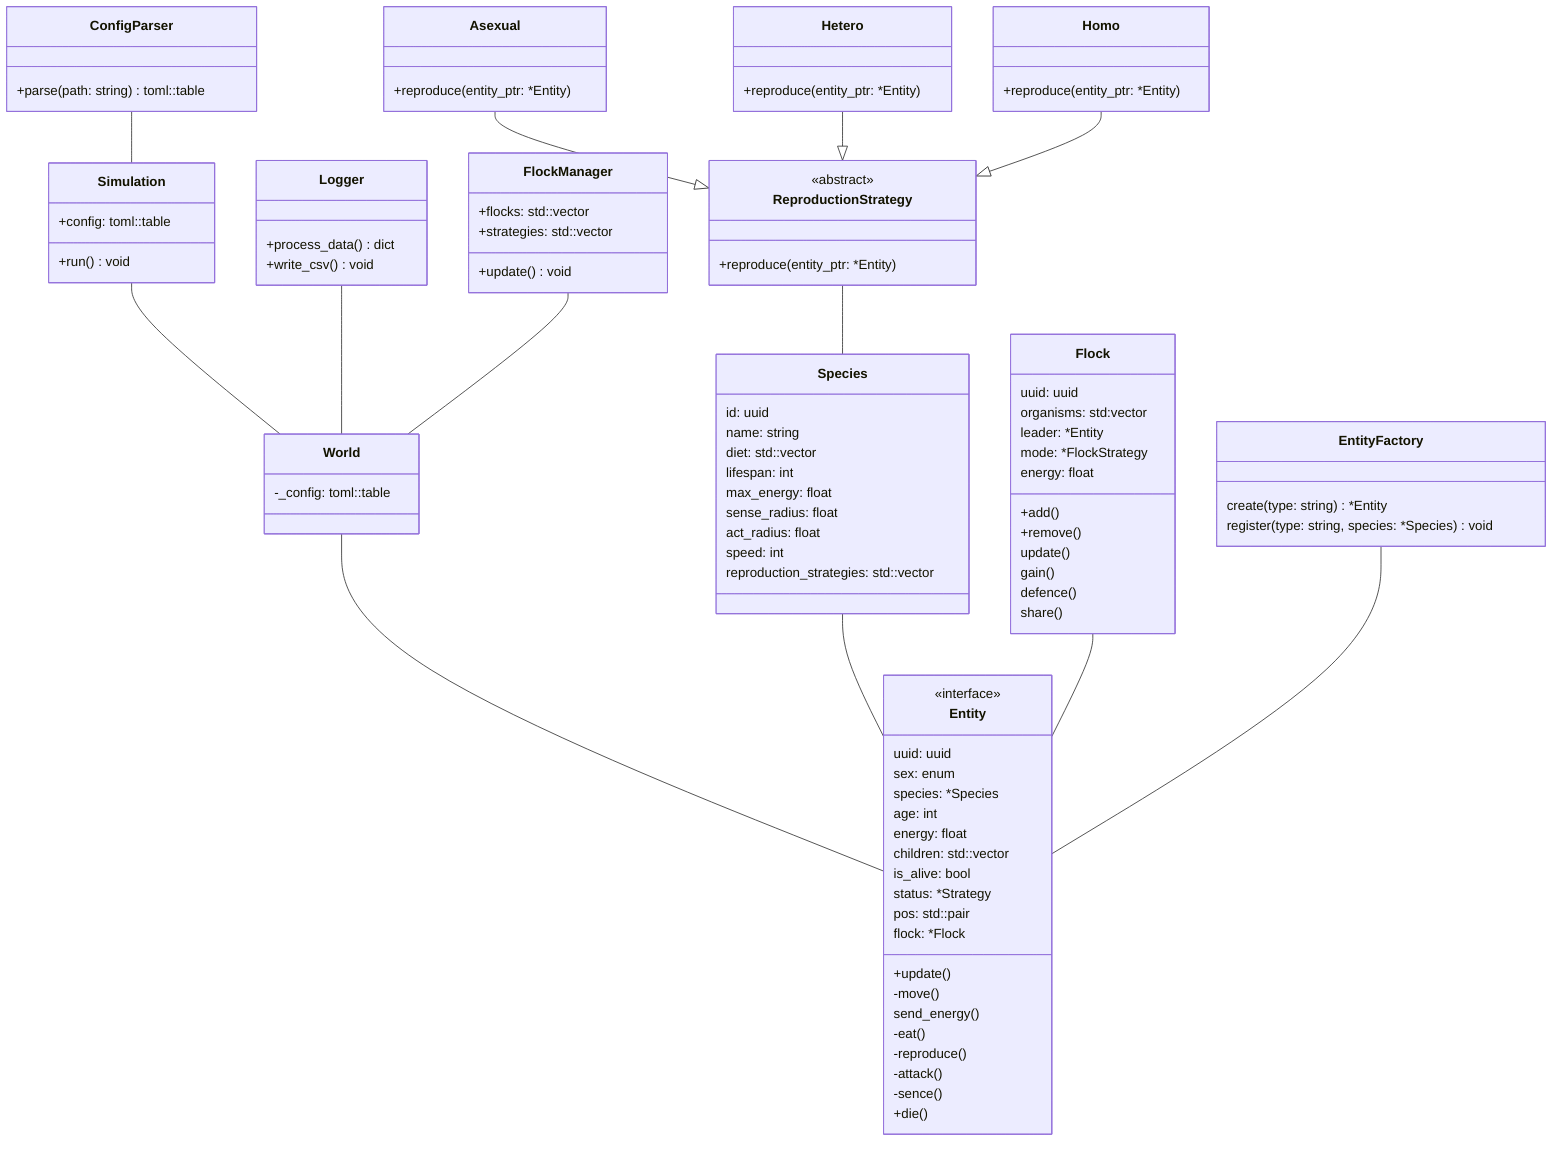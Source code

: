 classDiagram
direction TB
    class Asexual {
	    +reproduce(entity_ptr: *Entity)
    }

    class Homo {
	    +reproduce(entity_ptr: *Entity)
    }

    class Hetero {
	    +reproduce(entity_ptr: *Entity)
    }

    class ReproductionStrategy {
	    +reproduce(entity_ptr: *Entity)
    }

    class EntityFactory {
	    create(type: string) *Entity
	    register(type: string, species: *Species) void
    }

    class Logger {
	    +process_data() dict
	    +write_csv() void
    }

    class ConfigParser {
	    +parse(path: string) toml::table
    }

    class Simulation {
	    +config: toml::table
	    +run() void
    }

    class Species {
	    id: uuid
	    name: string
	    diet: std::vector
	    lifespan: int
	    max_energy: float
	    sense_radius: float
	    act_radius: float
	    speed: int
	    reproduction_strategies: std::vector
    }

    class Entity {
	    uuid: uuid
	    sex: enum
	    species: *Species
	    age: int
	    energy: float
	    children: std::vector
	    is_alive: bool
	    status: *Strategy
	    pos: std::pair
	    flock: *Flock
	    +update()
	    -move()
	    send_energy()
	    -eat()
	    -reproduce()
	    -attack()
	    -sence()
	    +die()
    }

    class World {
	    -_config: toml::table
    }

    class FlockManager {
	    +flocks: std::vector
	    +strategies: std::vector
	    +update() void
    }

    class Flock {
	    uuid: uuid
	    organisms: std:vector
	    leader: *Entity
	    mode: *FlockStrategy
	    energy: float
	    +add()
	    +remove()
	    update()
	    gain()
	    defence()
	    share()
    }

	<<abstract>> ReproductionStrategy
	<<interface>> Entity

    Simulation -- World
    World -- Entity
    Asexual --|> ReproductionStrategy
    Hetero --|> ReproductionStrategy
    Homo --|> ReproductionStrategy
    Species -- Entity
    Flock -- Entity
    EntityFactory -- Entity
    ReproductionStrategy -- Species
    Logger -- World
    ConfigParser -- Simulation
    FlockManager -- World